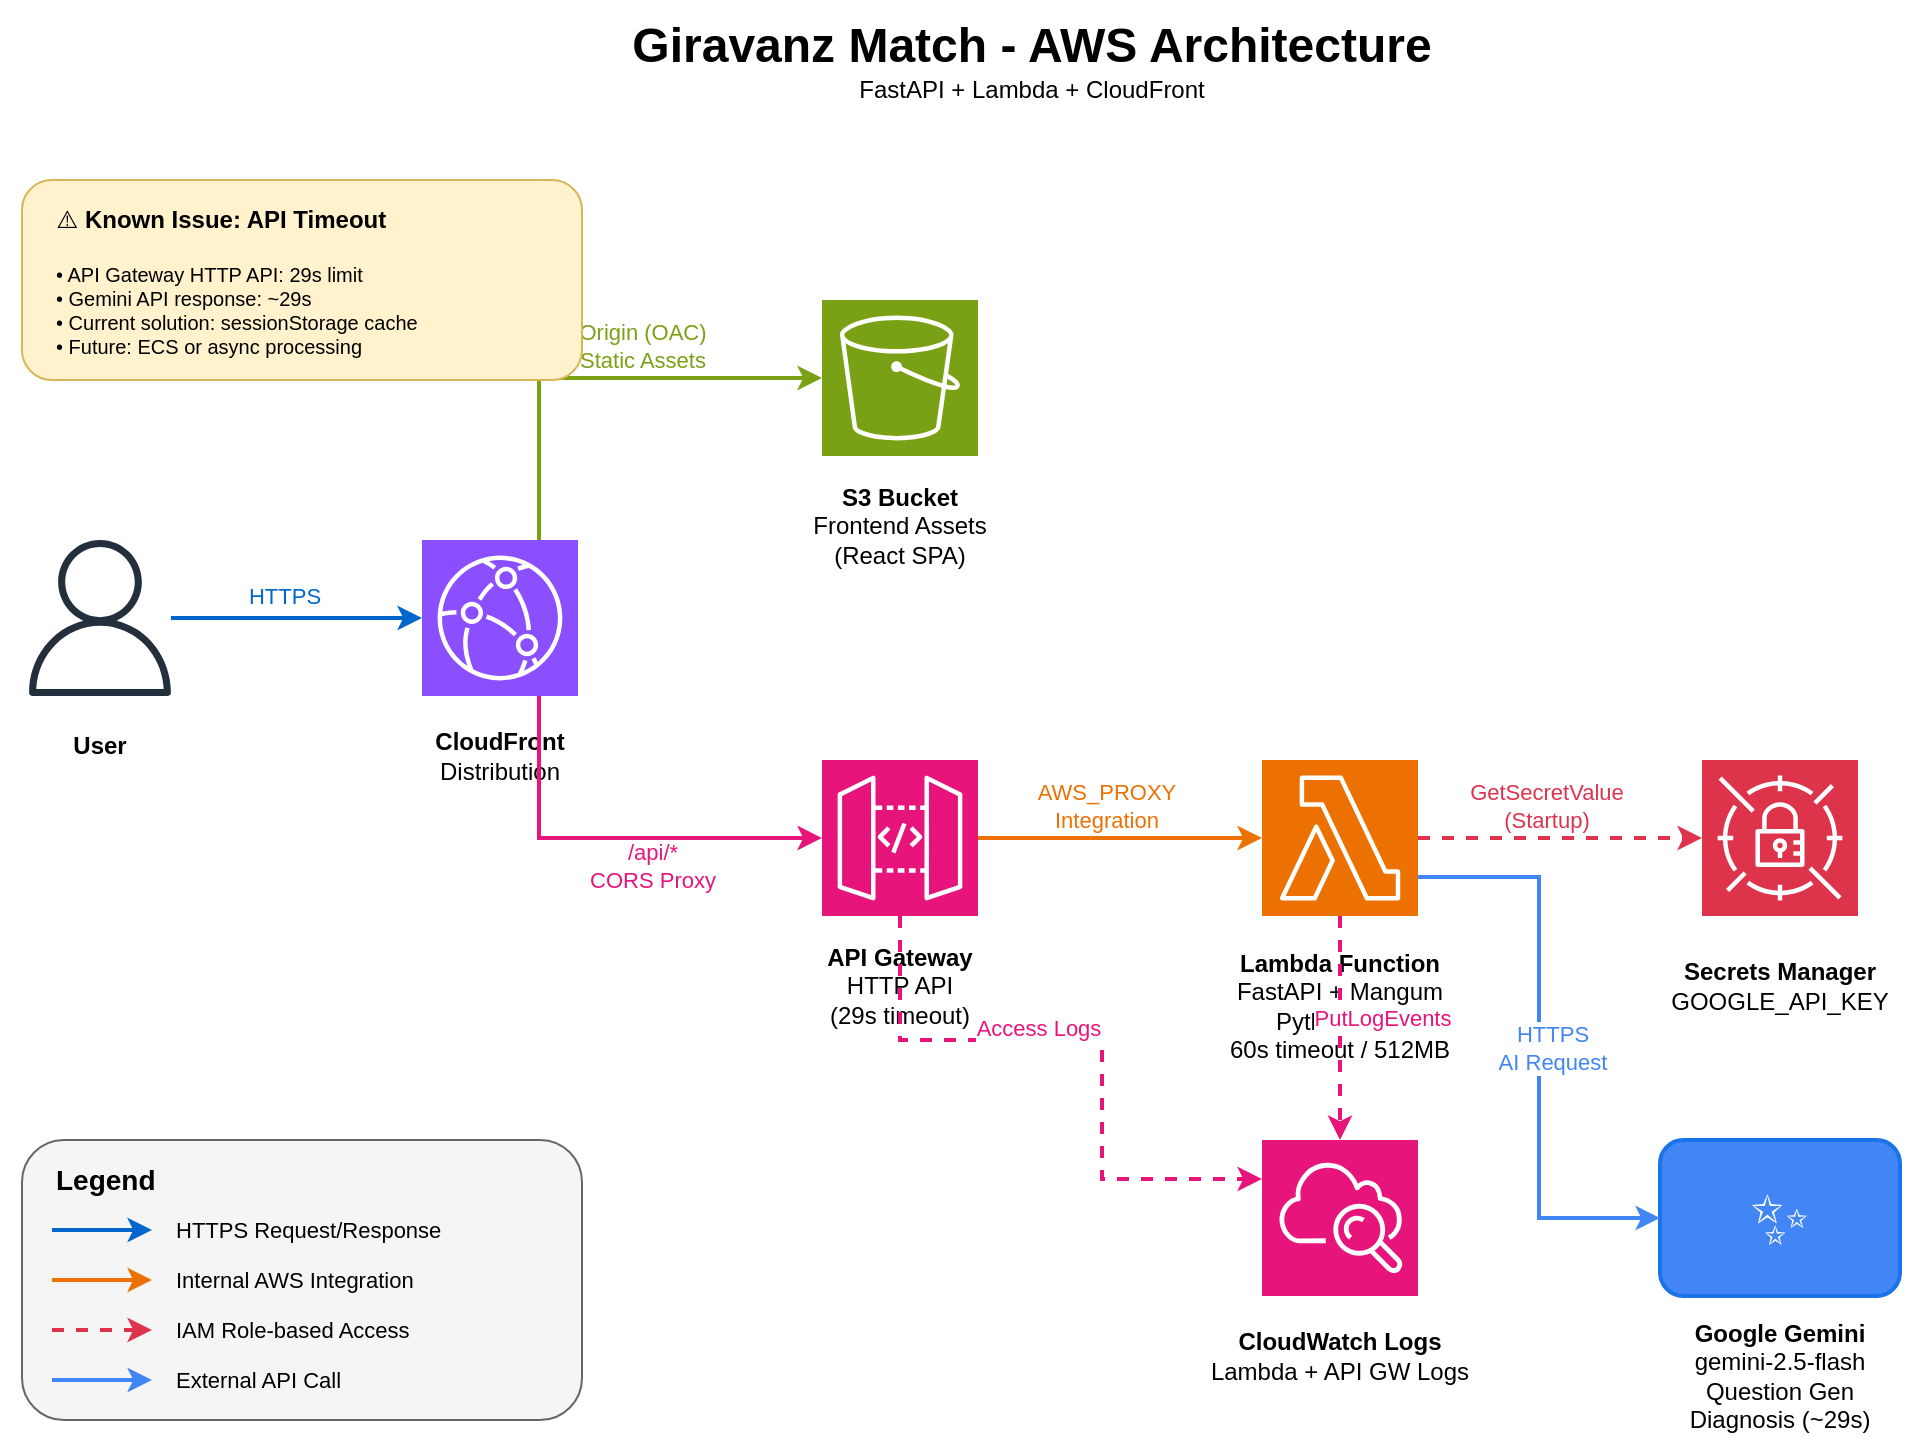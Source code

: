 <mxfile version="24.7.17">
  <diagram id="aws-architecture" name="Giravanz Match - AWS Architecture">
    <mxGraphModel dx="1434" dy="790" grid="1" gridSize="10" guides="1" tooltips="1" connect="1" arrows="1" fold="1" page="1" pageScale="1" pageWidth="1169" pageHeight="827" math="0" shadow="0">
      <root>
        <mxCell id="0" />
        <mxCell id="1" parent="0" />
        
        <!-- Title -->
        <mxCell id="title" value="&lt;font style=&quot;font-size: 24px;&quot;&gt;&lt;b&gt;Giravanz Match - AWS Architecture&lt;/b&gt;&lt;/font&gt;&lt;br&gt;&lt;font style=&quot;font-size: 12px;&quot;&gt;FastAPI + Lambda + CloudFront&lt;/font&gt;" style="text;html=1;strokeColor=none;fillColor=none;align=center;verticalAlign=middle;whiteSpace=wrap;rounded=0;" vertex="1" parent="1">
          <mxGeometry x="340" y="30" width="490" height="60" as="geometry" />
        </mxCell>

        <!-- User -->
        <mxCell id="user" value="" style="sketch=0;outlineConnect=0;fontColor=#232F3E;gradientColor=none;fillColor=#232F3D;strokeColor=none;dashed=0;verticalLabelPosition=bottom;verticalAlign=top;align=center;html=1;fontSize=12;fontStyle=0;aspect=fixed;pointerEvents=1;shape=mxgraph.aws4.user;" vertex="1" parent="1">
          <mxGeometry x="80" y="300" width="78" height="78" as="geometry" />
        </mxCell>
        <mxCell id="user-label" value="&lt;b&gt;User&lt;/b&gt;" style="text;html=1;strokeColor=none;fillColor=none;align=center;verticalAlign=middle;whiteSpace=wrap;rounded=0;" vertex="1" parent="1">
          <mxGeometry x="69" y="388" width="100" height="30" as="geometry" />
        </mxCell>

        <!-- CloudFront -->
        <mxCell id="cloudfront" value="" style="sketch=0;points=[[0,0,0],[0.25,0,0],[0.5,0,0],[0.75,0,0],[1,0,0],[0,1,0],[0.25,1,0],[0.5,1,0],[0.75,1,0],[1,1,0],[0,0.25,0],[0,0.5,0],[0,0.75,0],[1,0.25,0],[1,0.5,0],[1,0.75,0]];outlineConnect=0;fontColor=#232F3E;fillColor=#8C4FFF;strokeColor=#ffffff;dashed=0;verticalLabelPosition=bottom;verticalAlign=top;align=center;html=1;fontSize=12;fontStyle=0;aspect=fixed;shape=mxgraph.aws4.resourceIcon;resIcon=mxgraph.aws4.cloudfront;" vertex="1" parent="1">
          <mxGeometry x="280" y="300" width="78" height="78" as="geometry" />
        </mxCell>
        <mxCell id="cloudfront-label" value="&lt;b&gt;CloudFront&lt;/b&gt;&lt;br&gt;Distribution" style="text;html=1;strokeColor=none;fillColor=none;align=center;verticalAlign=middle;whiteSpace=wrap;rounded=0;" vertex="1" parent="1">
          <mxGeometry x="269" y="388" width="100" height="40" as="geometry" />
        </mxCell>

        <!-- S3 Bucket (Frontend) -->
        <mxCell id="s3-frontend" value="" style="sketch=0;points=[[0,0,0],[0.25,0,0],[0.5,0,0],[0.75,0,0],[1,0,0],[0,1,0],[0.25,1,0],[0.5,1,0],[0.75,1,0],[1,1,0],[0,0.25,0],[0,0.5,0],[0,0.75,0],[1,0.25,0],[1,0.5,0],[1,0.75,0]];outlineConnect=0;fontColor=#232F3E;fillColor=#7AA116;strokeColor=#ffffff;dashed=0;verticalLabelPosition=bottom;verticalAlign=top;align=center;html=1;fontSize=12;fontStyle=0;aspect=fixed;shape=mxgraph.aws4.resourceIcon;resIcon=mxgraph.aws4.s3;" vertex="1" parent="1">
          <mxGeometry x="480" y="180" width="78" height="78" as="geometry" />
        </mxCell>
        <mxCell id="s3-frontend-label" value="&lt;b&gt;S3 Bucket&lt;/b&gt;&lt;br&gt;Frontend Assets&lt;br&gt;(React SPA)" style="text;html=1;strokeColor=none;fillColor=none;align=center;verticalAlign=middle;whiteSpace=wrap;rounded=0;" vertex="1" parent="1">
          <mxGeometry x="464" y="268" width="110" height="50" as="geometry" />
        </mxCell>

        <!-- API Gateway HTTP API -->
        <mxCell id="apigw" value="" style="sketch=0;points=[[0,0,0],[0.25,0,0],[0.5,0,0],[0.75,0,0],[1,0,0],[0,1,0],[0.25,1,0],[0.5,1,0],[0.75,1,0],[1,1,0],[0,0.25,0],[0,0.5,0],[0,0.75,0],[1,0.25,0],[1,0.5,0],[1,0.75,0]];outlineConnect=0;fontColor=#232F3E;fillColor=#E7157B;strokeColor=#ffffff;dashed=0;verticalLabelPosition=bottom;verticalAlign=top;align=center;html=1;fontSize=12;fontStyle=0;aspect=fixed;shape=mxgraph.aws4.resourceIcon;resIcon=mxgraph.aws4.api_gateway;" vertex="1" parent="1">
          <mxGeometry x="480" y="410" width="78" height="78" as="geometry" />
        </mxCell>
        <mxCell id="apigw-label" value="&lt;b&gt;API Gateway&lt;/b&gt;&lt;br&gt;HTTP API&lt;br&gt;(29s timeout)" style="text;html=1;strokeColor=none;fillColor=none;align=center;verticalAlign=middle;whiteSpace=wrap;rounded=0;" vertex="1" parent="1">
          <mxGeometry x="459" y="498" width="120" height="50" as="geometry" />
        </mxCell>

        <!-- Lambda Function -->
        <mxCell id="lambda" value="" style="sketch=0;points=[[0,0,0],[0.25,0,0],[0.5,0,0],[0.75,0,0],[1,0,0],[0,1,0],[0.25,1,0],[0.5,1,0],[0.75,1,0],[1,1,0],[0,0.25,0],[0,0.5,0],[0,0.75,0],[1,0.25,0],[1,0.5,0],[1,0.75,0]];outlineConnect=0;fontColor=#232F3E;fillColor=#ED7100;strokeColor=#ffffff;dashed=0;verticalLabelPosition=bottom;verticalAlign=top;align=center;html=1;fontSize=12;fontStyle=0;aspect=fixed;shape=mxgraph.aws4.resourceIcon;resIcon=mxgraph.aws4.lambda;" vertex="1" parent="1">
          <mxGeometry x="700" y="410" width="78" height="78" as="geometry" />
        </mxCell>
        <mxCell id="lambda-label" value="&lt;b&gt;Lambda Function&lt;/b&gt;&lt;br&gt;FastAPI + Mangum&lt;br&gt;Python 3.12&lt;br&gt;60s timeout / 512MB" style="text;html=1;strokeColor=none;fillColor=none;align=center;verticalAlign=middle;whiteSpace=wrap;rounded=0;" vertex="1" parent="1">
          <mxGeometry x="664" y="498" width="150" height="70" as="geometry" />
        </mxCell>

        <!-- Secrets Manager -->
        <mxCell id="secrets" value="" style="sketch=0;points=[[0,0,0],[0.25,0,0],[0.5,0,0],[0.75,0,0],[1,0,0],[0,1,0],[0.25,1,0],[0.5,1,0],[0.75,1,0],[1,1,0],[0,0.25,0],[0,0.5,0],[0,0.75,0],[1,0.25,0],[1,0.5,0],[1,0.75,0]];outlineConnect=0;fontColor=#232F3E;fillColor=#DD344C;strokeColor=#ffffff;dashed=0;verticalLabelPosition=bottom;verticalAlign=top;align=center;html=1;fontSize=12;fontStyle=0;aspect=fixed;shape=mxgraph.aws4.resourceIcon;resIcon=mxgraph.aws4.secrets_manager;" vertex="1" parent="1">
          <mxGeometry x="920" y="410" width="78" height="78" as="geometry" />
        </mxCell>
        <mxCell id="secrets-label" value="&lt;b&gt;Secrets Manager&lt;/b&gt;&lt;br&gt;GOOGLE_API_KEY" style="text;html=1;strokeColor=none;fillColor=none;align=center;verticalAlign=middle;whiteSpace=wrap;rounded=0;" vertex="1" parent="1">
          <mxGeometry x="899" y="498" width="120" height="50" as="geometry" />
        </mxCell>

        <!-- CloudWatch Logs -->
        <mxCell id="cloudwatch" value="" style="sketch=0;points=[[0,0,0],[0.25,0,0],[0.5,0,0],[0.75,0,0],[1,0,0],[0,1,0],[0.25,1,0],[0.5,1,0],[0.75,1,0],[1,1,0],[0,0.25,0],[0,0.5,0],[0,0.75,0],[1,0.25,0],[1,0.5,0],[1,0.75,0]];outlineConnect=0;fontColor=#232F3E;fillColor=#E7157B;strokeColor=#ffffff;dashed=0;verticalLabelPosition=bottom;verticalAlign=top;align=center;html=1;fontSize=12;fontStyle=0;aspect=fixed;shape=mxgraph.aws4.resourceIcon;resIcon=mxgraph.aws4.cloudwatch;" vertex="1" parent="1">
          <mxGeometry x="700" y="600" width="78" height="78" as="geometry" />
        </mxCell>
        <mxCell id="cloudwatch-label" value="&lt;b&gt;CloudWatch Logs&lt;/b&gt;&lt;br&gt;Lambda + API GW Logs" style="text;html=1;strokeColor=none;fillColor=none;align=center;verticalAlign=middle;whiteSpace=wrap;rounded=0;" vertex="1" parent="1">
          <mxGeometry x="664" y="688" width="150" height="40" as="geometry" />
        </mxCell>

        <!-- Google Gemini API - 四角形＋テキストで表現 -->
        <mxCell id="gemini-box" value="" style="rounded=1;whiteSpace=wrap;html=1;fillColor=#4285F4;strokeColor=#1a73e8;strokeWidth=2;" vertex="1" parent="1">
          <mxGeometry x="899" y="600" width="120" height="78" as="geometry" />
        </mxCell>
        <mxCell id="gemini-icon" value="&lt;font style=&quot;font-size: 36px;&quot; color=&quot;#ffffff&quot;&gt;✨&lt;/font&gt;" style="text;html=1;strokeColor=none;fillColor=none;align=center;verticalAlign=middle;whiteSpace=wrap;rounded=0;" vertex="1" parent="1">
          <mxGeometry x="919" y="615" width="80" height="48" as="geometry" />
        </mxCell>
        <mxCell id="gemini-label" value="&lt;b&gt;Google Gemini&lt;/b&gt;&lt;br&gt;gemini-2.5-flash&lt;br&gt;Question Gen&lt;br&gt;Diagnosis (~29s)" style="text;html=1;strokeColor=none;fillColor=none;align=center;verticalAlign=middle;whiteSpace=wrap;rounded=0;" vertex="1" parent="1">
          <mxGeometry x="889" y="688" width="140" height="60" as="geometry" />
        </mxCell>

        <!-- Flow Arrows -->
        <!-- User to CloudFront -->
        <mxCell id="flow1" value="" style="edgeStyle=orthogonalEdgeStyle;rounded=0;orthogonalLoop=1;jettySize=auto;html=1;strokeWidth=2;strokeColor=#0066CC;endArrow=classic;endFill=1;" edge="1" parent="1" source="user" target="cloudfront">
          <mxGeometry relative="1" as="geometry" />
        </mxCell>
        <mxCell id="flow1-label" value="HTTPS" style="edgeLabel;html=1;align=center;verticalAlign=middle;resizable=0;points=[];fontSize=11;fontColor=#0066CC;" vertex="1" connectable="0" parent="flow1">
          <mxGeometry x="-0.1" y="1" relative="1" as="geometry">
            <mxPoint y="-10" as="offset" />
          </mxGeometry>
        </mxCell>

        <!-- CloudFront to S3 -->
        <mxCell id="flow2" value="" style="edgeStyle=orthogonalEdgeStyle;rounded=0;orthogonalLoop=1;jettySize=auto;html=1;strokeWidth=2;strokeColor=#7AA116;endArrow=classic;endFill=1;entryX=0;entryY=0.5;entryDx=0;entryDy=0;entryPerimeter=0;exitX=0.75;exitY=0;exitDx=0;exitDy=0;exitPerimeter=0;" edge="1" parent="1" source="cloudfront" target="s3-frontend">
          <mxGeometry relative="1" as="geometry" />
        </mxCell>
        <mxCell id="flow2-label" value="Origin (OAC)&lt;br&gt;Static Assets" style="edgeLabel;html=1;align=center;verticalAlign=middle;resizable=0;points=[];fontSize=11;fontColor=#7AA116;" vertex="1" connectable="0" parent="flow2">
          <mxGeometry x="0.1" y="1" relative="1" as="geometry">
            <mxPoint x="10" y="-15" as="offset" />
          </mxGeometry>
        </mxCell>

        <!-- CloudFront to API Gateway -->
        <mxCell id="flow3" value="" style="edgeStyle=orthogonalEdgeStyle;rounded=0;orthogonalLoop=1;jettySize=auto;html=1;strokeWidth=2;strokeColor=#E7157B;endArrow=classic;endFill=1;entryX=0;entryY=0.5;entryDx=0;entryDy=0;entryPerimeter=0;exitX=0.75;exitY=1;exitDx=0;exitDy=0;exitPerimeter=0;" edge="1" parent="1" source="cloudfront" target="apigw">
          <mxGeometry relative="1" as="geometry" />
        </mxCell>
        <mxCell id="flow3-label" value="/api/*&lt;br&gt;CORS Proxy" style="edgeLabel;html=1;align=center;verticalAlign=middle;resizable=0;points=[];fontSize=11;fontColor=#E7157B;" vertex="1" connectable="0" parent="flow3">
          <mxGeometry x="0.1" y="1" relative="1" as="geometry">
            <mxPoint x="10" y="15" as="offset" />
          </mxGeometry>
        </mxCell>

        <!-- API Gateway to Lambda -->
        <mxCell id="flow4" value="" style="edgeStyle=orthogonalEdgeStyle;rounded=0;orthogonalLoop=1;jettySize=auto;html=1;strokeWidth=2;strokeColor=#ED7100;endArrow=classic;endFill=1;entryX=0;entryY=0.5;entryDx=0;entryDy=0;entryPerimeter=0;" edge="1" parent="1" source="apigw" target="lambda">
          <mxGeometry relative="1" as="geometry" />
        </mxCell>
        <mxCell id="flow4-label" value="AWS_PROXY&lt;br&gt;Integration" style="edgeLabel;html=1;align=center;verticalAlign=middle;resizable=0;points=[];fontSize=11;fontColor=#ED7100;" vertex="1" connectable="0" parent="flow4">
          <mxGeometry x="-0.1" y="1" relative="1" as="geometry">
            <mxPoint y="-15" as="offset" />
          </mxGeometry>
        </mxCell>

        <!-- Lambda to Secrets Manager -->
        <mxCell id="flow5" value="" style="edgeStyle=orthogonalEdgeStyle;rounded=0;orthogonalLoop=1;jettySize=auto;html=1;strokeWidth=2;strokeColor=#DD344C;endArrow=classic;endFill=1;dashed=1;" edge="1" parent="1" source="lambda" target="secrets">
          <mxGeometry relative="1" as="geometry" />
        </mxCell>
        <mxCell id="flow5-label" value="GetSecretValue&lt;br&gt;(Startup)" style="edgeLabel;html=1;align=center;verticalAlign=middle;resizable=0;points=[];fontSize=11;fontColor=#DD344C;" vertex="1" connectable="0" parent="flow5">
          <mxGeometry x="-0.1" y="1" relative="1" as="geometry">
            <mxPoint y="-15" as="offset" />
          </mxGeometry>
        </mxCell>

        <!-- Lambda to CloudWatch -->
        <mxCell id="flow6" value="" style="edgeStyle=orthogonalEdgeStyle;rounded=0;orthogonalLoop=1;jettySize=auto;html=1;strokeWidth=2;strokeColor=#E7157B;endArrow=classic;endFill=1;dashed=1;" edge="1" parent="1" source="lambda" target="cloudwatch">
          <mxGeometry relative="1" as="geometry" />
        </mxCell>
        <mxCell id="flow6-label" value="PutLogEvents" style="edgeLabel;html=1;align=center;verticalAlign=middle;resizable=0;points=[];fontSize=11;fontColor=#E7157B;" vertex="1" connectable="0" parent="flow6">
          <mxGeometry x="-0.1" y="1" relative="1" as="geometry">
            <mxPoint x="20" as="offset" />
          </mxGeometry>
        </mxCell>

        <!-- Lambda to Gemini -->
        <mxCell id="flow7" value="" style="edgeStyle=orthogonalEdgeStyle;rounded=0;orthogonalLoop=1;jettySize=auto;html=1;strokeWidth=2;strokeColor=#4285F4;endArrow=classic;endFill=1;entryX=0;entryY=0.5;entryDx=0;entryDy=0;exitX=1;exitY=0.75;exitDx=0;exitDy=0;exitPerimeter=0;" edge="1" parent="1" source="lambda" target="gemini-box">
          <mxGeometry relative="1" as="geometry" />
        </mxCell>
        <mxCell id="flow7-label" value="HTTPS&lt;br&gt;AI Request" style="edgeLabel;html=1;align=center;verticalAlign=middle;resizable=0;points=[];fontSize=11;fontColor=#4285F4;" vertex="1" connectable="0" parent="flow7">
          <mxGeometry x="0.1" y="1" relative="1" as="geometry">
            <mxPoint x="5" y="-15" as="offset" />
          </mxGeometry>
        </mxCell>

        <!-- API Gateway to CloudWatch -->
        <mxCell id="flow8" value="" style="edgeStyle=orthogonalEdgeStyle;rounded=0;orthogonalLoop=1;jettySize=auto;html=1;strokeWidth=2;strokeColor=#E7157B;endArrow=classic;endFill=1;dashed=1;exitX=0.5;exitY=1;exitDx=0;exitDy=0;exitPerimeter=0;entryX=0;entryY=0.25;entryDx=0;entryDy=0;entryPerimeter=0;" edge="1" parent="1" source="apigw" target="cloudwatch">
          <mxGeometry relative="1" as="geometry">
            <Array as="points">
              <mxPoint x="519" y="550" />
              <mxPoint x="620" y="550" />
              <mxPoint x="620" y="620" />
            </Array>
          </mxGeometry>
        </mxCell>
        <mxCell id="flow8-label" value="Access Logs" style="edgeLabel;html=1;align=center;verticalAlign=middle;resizable=0;points=[];fontSize=11;fontColor=#E7157B;" vertex="1" connectable="0" parent="flow8">
          <mxGeometry x="-0.1" y="1" relative="1" as="geometry">
            <mxPoint x="-10" y="-5" as="offset" />
          </mxGeometry>
        </mxCell>

        <!-- Legend -->
        <mxCell id="legend-box" value="" style="rounded=1;whiteSpace=wrap;html=1;fillColor=#f5f5f5;strokeColor=#666666;fontColor=#333333;" vertex="1" parent="1">
          <mxGeometry x="80" y="600" width="280" height="140" as="geometry" />
        </mxCell>
        <mxCell id="legend-title" value="&lt;b&gt;Legend&lt;/b&gt;" style="text;html=1;strokeColor=none;fillColor=none;align=left;verticalAlign=middle;whiteSpace=wrap;rounded=0;fontSize=14;" vertex="1" parent="1">
          <mxGeometry x="95" y="610" width="100" height="20" as="geometry" />
        </mxCell>
        <mxCell id="legend1" value="" style="endArrow=classic;html=1;rounded=0;strokeWidth=2;strokeColor=#0066CC;endFill=1;" edge="1" parent="1">
          <mxGeometry width="50" height="50" relative="1" as="geometry">
            <mxPoint x="95" y="645" as="sourcePoint" />
            <mxPoint x="145" y="645" as="targetPoint" />
          </mxGeometry>
        </mxCell>
        <mxCell id="legend1-label" value="HTTPS Request/Response" style="text;html=1;strokeColor=none;fillColor=none;align=left;verticalAlign=middle;whiteSpace=wrap;rounded=0;fontSize=11;" vertex="1" parent="1">
          <mxGeometry x="155" y="635" width="190" height="20" as="geometry" />
        </mxCell>
        <mxCell id="legend2" value="" style="endArrow=classic;html=1;rounded=0;strokeWidth=2;strokeColor=#ED7100;endFill=1;" edge="1" parent="1">
          <mxGeometry width="50" height="50" relative="1" as="geometry">
            <mxPoint x="95" y="670" as="sourcePoint" />
            <mxPoint x="145" y="670" as="targetPoint" />
          </mxGeometry>
        </mxCell>
        <mxCell id="legend2-label" value="Internal AWS Integration" style="text;html=1;strokeColor=none;fillColor=none;align=left;verticalAlign=middle;whiteSpace=wrap;rounded=0;fontSize=11;" vertex="1" parent="1">
          <mxGeometry x="155" y="660" width="190" height="20" as="geometry" />
        </mxCell>
        <mxCell id="legend3" value="" style="endArrow=classic;html=1;rounded=0;strokeWidth=2;strokeColor=#DD344C;endFill=1;dashed=1;" edge="1" parent="1">
          <mxGeometry width="50" height="50" relative="1" as="geometry">
            <mxPoint x="95" y="695" as="sourcePoint" />
            <mxPoint x="145" y="695" as="targetPoint" />
          </mxGeometry>
        </mxCell>
        <mxCell id="legend3-label" value="IAM Role-based Access" style="text;html=1;strokeColor=none;fillColor=none;align=left;verticalAlign=middle;whiteSpace=wrap;rounded=0;fontSize=11;" vertex="1" parent="1">
          <mxGeometry x="155" y="685" width="190" height="20" as="geometry" />
        </mxCell>
        <mxCell id="legend4" value="" style="endArrow=classic;html=1;rounded=0;strokeWidth=2;strokeColor=#4285F4;endFill=1;" edge="1" parent="1">
          <mxGeometry width="50" height="50" relative="1" as="geometry">
            <mxPoint x="95" y="720" as="sourcePoint" />
            <mxPoint x="145" y="720" as="targetPoint" />
          </mxGeometry>
        </mxCell>
        <mxCell id="legend4-label" value="External API Call" style="text;html=1;strokeColor=none;fillColor=none;align=left;verticalAlign=middle;whiteSpace=wrap;rounded=0;fontSize=11;" vertex="1" parent="1">
          <mxGeometry x="155" y="710" width="190" height="20" as="geometry" />
        </mxCell>

        <!-- Note: Timeout Issue -->
        <mxCell id="note-box" value="" style="rounded=1;whiteSpace=wrap;html=1;fillColor=#fff2cc;strokeColor=#d6b656;" vertex="1" parent="1">
          <mxGeometry x="80" y="120" width="280" height="100" as="geometry" />
        </mxCell>
        <mxCell id="note-title" value="⚠️ &lt;b&gt;Known Issue: API Timeout&lt;/b&gt;" style="text;html=1;strokeColor=none;fillColor=none;align=left;verticalAlign=middle;whiteSpace=wrap;rounded=0;fontSize=12;" vertex="1" parent="1">
          <mxGeometry x="95" y="130" width="250" height="20" as="geometry" />
        </mxCell>
        <mxCell id="note-content" value="• API Gateway HTTP API: 29s limit&lt;br&gt;• Gemini API response: ~29s&lt;br&gt;• Current solution: sessionStorage cache&lt;br&gt;• Future: ECS or async processing" style="text;html=1;strokeColor=none;fillColor=none;align=left;verticalAlign=top;whiteSpace=wrap;rounded=0;fontSize=10;" vertex="1" parent="1">
          <mxGeometry x="95" y="155" width="250" height="60" as="geometry" />
        </mxCell>

      </root>
    </mxGraphModel>
  </diagram>
</mxfile>
